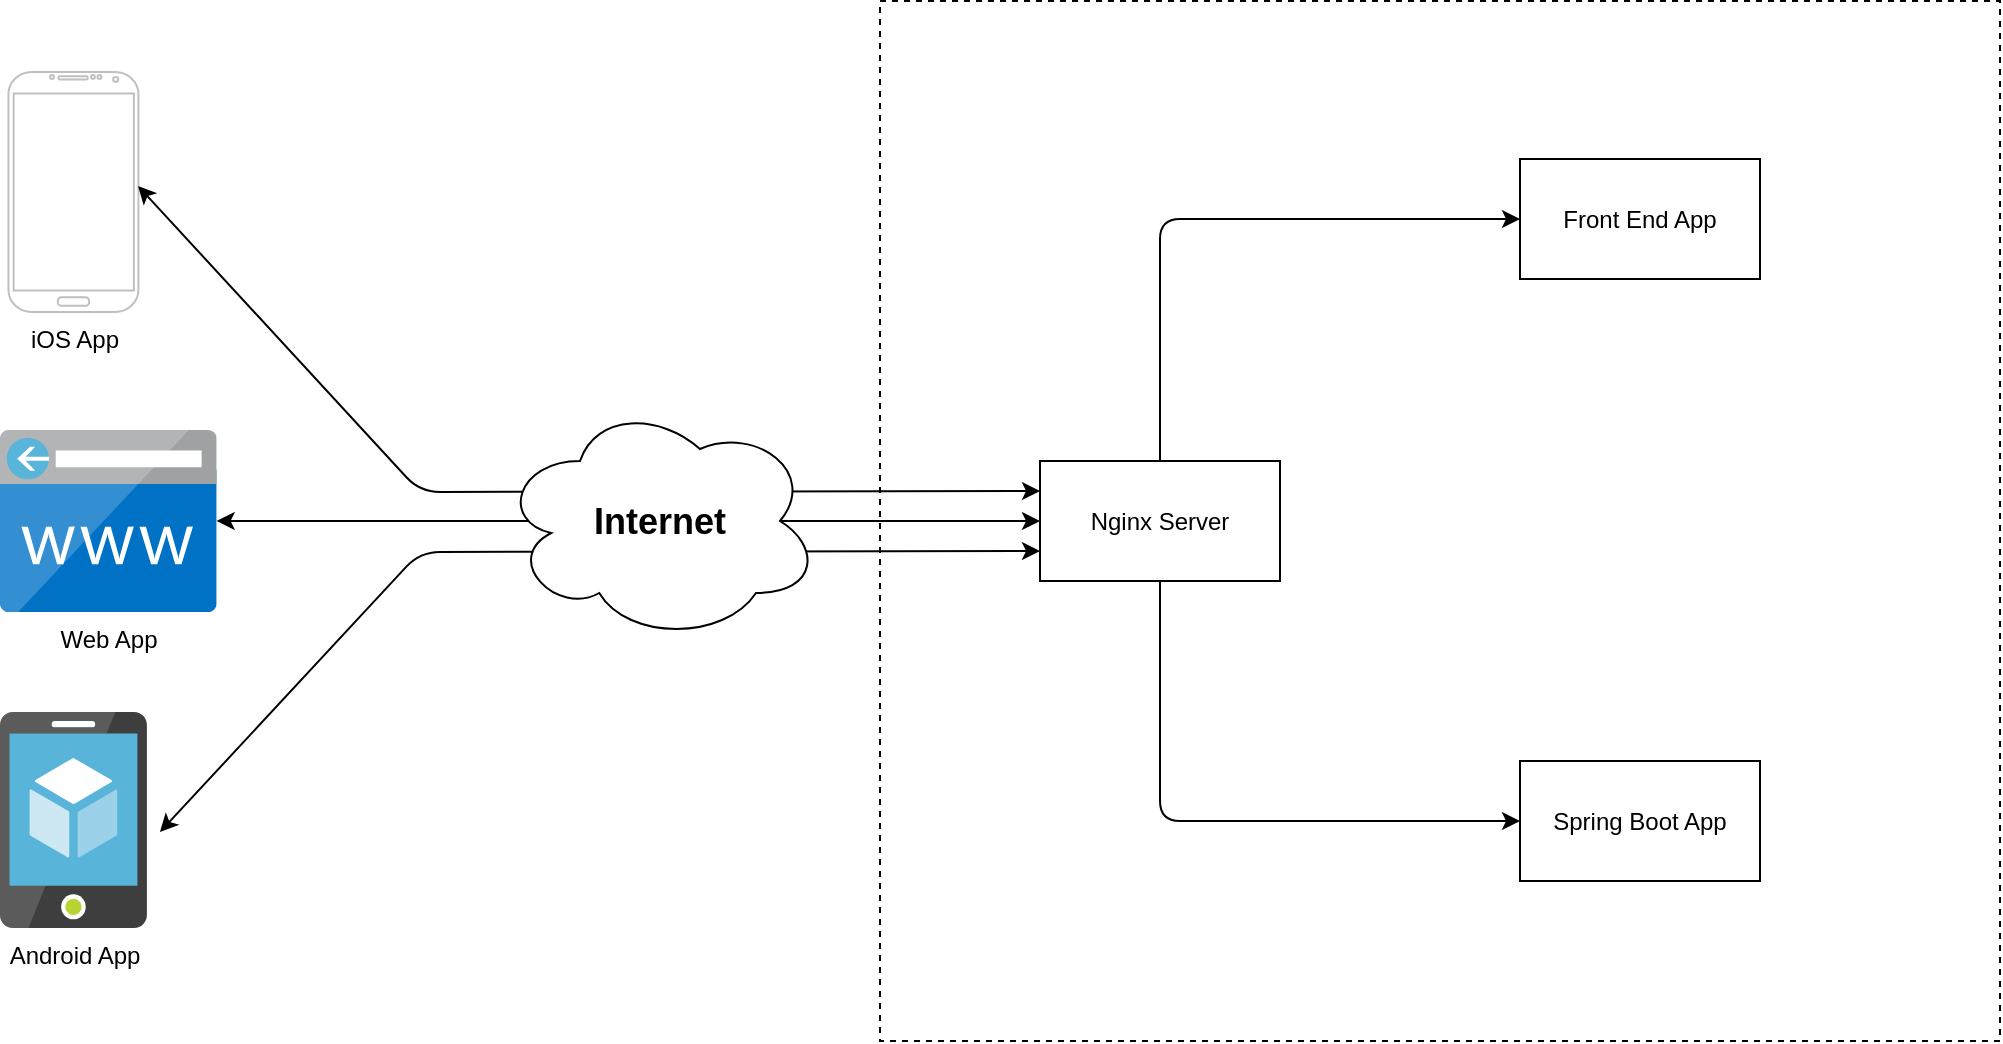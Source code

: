 <mxfile version="14.2.4" type="github">
  <diagram id="Ht1M8jgEwFfnCIfOTk4-" name="Page-1">
    <mxGraphModel dx="1038" dy="575" grid="1" gridSize="10" guides="1" tooltips="1" connect="1" arrows="1" fold="1" page="1" pageScale="1" pageWidth="1169" pageHeight="827" math="0" shadow="0">
      <root>
        <mxCell id="0" />
        <mxCell id="1" parent="0" />
        <mxCell id="UEzPUAAOIrF-is8g5C7q-107" value="" style="rounded=0;whiteSpace=wrap;html=1;labelBackgroundColor=none;fillColor=none;dashed=1;" parent="1" vertex="1">
          <mxGeometry x="440" y="244.5" width="560" height="520" as="geometry" />
        </mxCell>
        <mxCell id="WdOwFS36043pemjJ3od9-1" value="&lt;div&gt;Nginx Server&lt;/div&gt;" style="rounded=0;whiteSpace=wrap;html=1;" vertex="1" parent="1">
          <mxGeometry x="520" y="474.5" width="120" height="60" as="geometry" />
        </mxCell>
        <mxCell id="WdOwFS36043pemjJ3od9-3" value="&lt;div&gt;Front End App&lt;/div&gt;" style="rounded=0;whiteSpace=wrap;html=1;" vertex="1" parent="1">
          <mxGeometry x="760" y="323.5" width="120" height="60" as="geometry" />
        </mxCell>
        <mxCell id="WdOwFS36043pemjJ3od9-4" value="Spring Boot App" style="rounded=0;whiteSpace=wrap;html=1;" vertex="1" parent="1">
          <mxGeometry x="760" y="624.5" width="120" height="60" as="geometry" />
        </mxCell>
        <mxCell id="WdOwFS36043pemjJ3od9-5" value="&lt;div&gt;Android App&lt;/div&gt;" style="aspect=fixed;html=1;points=[];align=center;image;fontSize=12;image=img/lib/mscae/App_Service_Mobile_App.svg;" vertex="1" parent="1">
          <mxGeometry y="600" width="73.44" height="108" as="geometry" />
        </mxCell>
        <mxCell id="WdOwFS36043pemjJ3od9-8" value="&lt;div&gt;Web App&lt;/div&gt;" style="aspect=fixed;html=1;points=[];align=center;image;fontSize=12;image=img/lib/mscae/CustomDomain.svg;" vertex="1" parent="1">
          <mxGeometry y="459" width="108.33" height="91" as="geometry" />
        </mxCell>
        <mxCell id="WdOwFS36043pemjJ3od9-18" value="iOS App" style="verticalLabelPosition=bottom;verticalAlign=top;html=1;shadow=0;dashed=0;strokeWidth=1;shape=mxgraph.android.phone2;strokeColor=#c0c0c0;" vertex="1" parent="1">
          <mxGeometry x="4.22" y="280" width="65" height="120" as="geometry" />
        </mxCell>
        <mxCell id="WdOwFS36043pemjJ3od9-21" value="" style="endArrow=classic;html=1;entryX=0;entryY=0.5;entryDx=0;entryDy=0;exitX=0.5;exitY=0;exitDx=0;exitDy=0;" edge="1" parent="1" source="WdOwFS36043pemjJ3od9-1" target="WdOwFS36043pemjJ3od9-3">
          <mxGeometry width="50" height="50" relative="1" as="geometry">
            <mxPoint x="540" y="514.5" as="sourcePoint" />
            <mxPoint x="590" y="464.5" as="targetPoint" />
            <Array as="points">
              <mxPoint x="580" y="353.5" />
            </Array>
          </mxGeometry>
        </mxCell>
        <mxCell id="WdOwFS36043pemjJ3od9-22" value="" style="endArrow=classic;html=1;entryX=0;entryY=0.5;entryDx=0;entryDy=0;exitX=0.5;exitY=1;exitDx=0;exitDy=0;" edge="1" parent="1" source="WdOwFS36043pemjJ3od9-1" target="WdOwFS36043pemjJ3od9-4">
          <mxGeometry width="50" height="50" relative="1" as="geometry">
            <mxPoint x="550" y="479.5" as="sourcePoint" />
            <mxPoint x="760" y="358.5" as="targetPoint" />
            <Array as="points">
              <mxPoint x="580" y="654.5" />
            </Array>
          </mxGeometry>
        </mxCell>
        <mxCell id="WdOwFS36043pemjJ3od9-23" value="" style="endArrow=classic;startArrow=classic;html=1;exitX=0;exitY=0.25;exitDx=0;exitDy=0;entryX=0.997;entryY=0.475;entryDx=0;entryDy=0;entryPerimeter=0;" edge="1" parent="1" source="WdOwFS36043pemjJ3od9-1" target="WdOwFS36043pemjJ3od9-18">
          <mxGeometry width="50" height="50" relative="1" as="geometry">
            <mxPoint x="300" y="510" as="sourcePoint" />
            <mxPoint x="350" y="460" as="targetPoint" />
            <Array as="points">
              <mxPoint x="210" y="490" />
            </Array>
          </mxGeometry>
        </mxCell>
        <mxCell id="WdOwFS36043pemjJ3od9-24" value="" style="endArrow=classic;startArrow=classic;html=1;exitX=0;exitY=0.5;exitDx=0;exitDy=0;" edge="1" parent="1" source="WdOwFS36043pemjJ3od9-1" target="WdOwFS36043pemjJ3od9-8">
          <mxGeometry width="50" height="50" relative="1" as="geometry">
            <mxPoint x="300" y="510" as="sourcePoint" />
            <mxPoint x="350" y="460" as="targetPoint" />
          </mxGeometry>
        </mxCell>
        <mxCell id="WdOwFS36043pemjJ3od9-25" value="" style="endArrow=classic;startArrow=classic;html=1;exitX=0;exitY=0.75;exitDx=0;exitDy=0;" edge="1" parent="1" source="WdOwFS36043pemjJ3od9-1">
          <mxGeometry width="50" height="50" relative="1" as="geometry">
            <mxPoint x="340" y="510" as="sourcePoint" />
            <mxPoint x="80" y="660" as="targetPoint" />
            <Array as="points">
              <mxPoint x="210" y="520" />
            </Array>
          </mxGeometry>
        </mxCell>
        <mxCell id="WdOwFS36043pemjJ3od9-26" value="&lt;font size=&quot;1&quot;&gt;&lt;b style=&quot;font-size: 18px&quot;&gt;Internet&lt;/b&gt;&lt;/font&gt;" style="ellipse;shape=cloud;whiteSpace=wrap;html=1;" vertex="1" parent="1">
          <mxGeometry x="250" y="444.5" width="160" height="120" as="geometry" />
        </mxCell>
      </root>
    </mxGraphModel>
  </diagram>
</mxfile>
